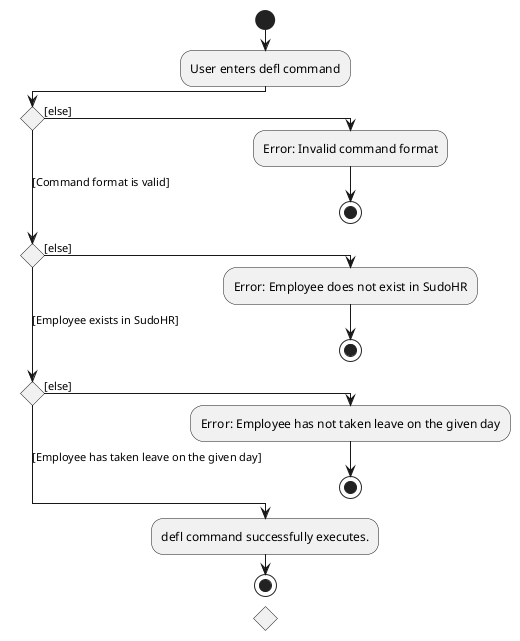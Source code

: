 @startuml
!pragma useVerticalIf on
start
:User enters defl command;
if () then ([else])
  :Error: Invalid command format;
  stop
([Command format is valid])elseif () then ([else])
  :Error: Employee does not exist in SudoHR;
  stop
([Employee exists in SudoHR])elseif () then ([else])
  :Error: Employee has not taken leave on the given day;
  stop
 else ([Employee has taken leave on the given day])
  :defl command successfully executes.;
stop
@enduml
